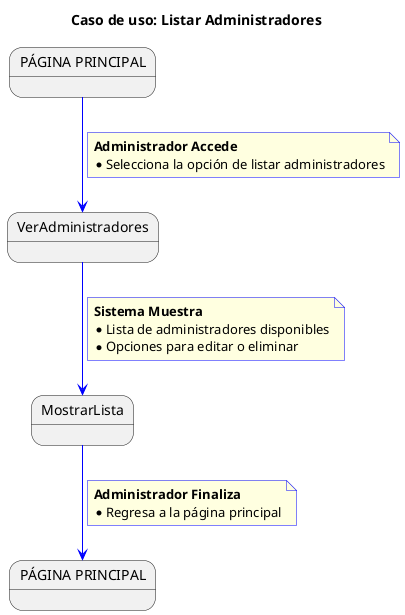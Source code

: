@startuml
title Caso de uso: Listar Administradores

skinparam {
    NoteBackgroundColor #lightYellow
    ArrowColor #blue
    NoteBorderColor #blue
    linetype polyline
}

state startState as "PÁGINA PRINCIPAL"
state endState as "PÁGINA PRINCIPAL"

startState --> VerAdministradores
note on link
    <b>Administrador Accede</b>
    * Selecciona la opción de listar administradores
end note

VerAdministradores --> MostrarLista
note on link
    <b>Sistema Muestra</b>
    * Lista de administradores disponibles
    * Opciones para editar o eliminar
end note

MostrarLista --> endState
note on link
    <b>Administrador Finaliza</b>
    * Regresa a la página principal
end note
@enduml
